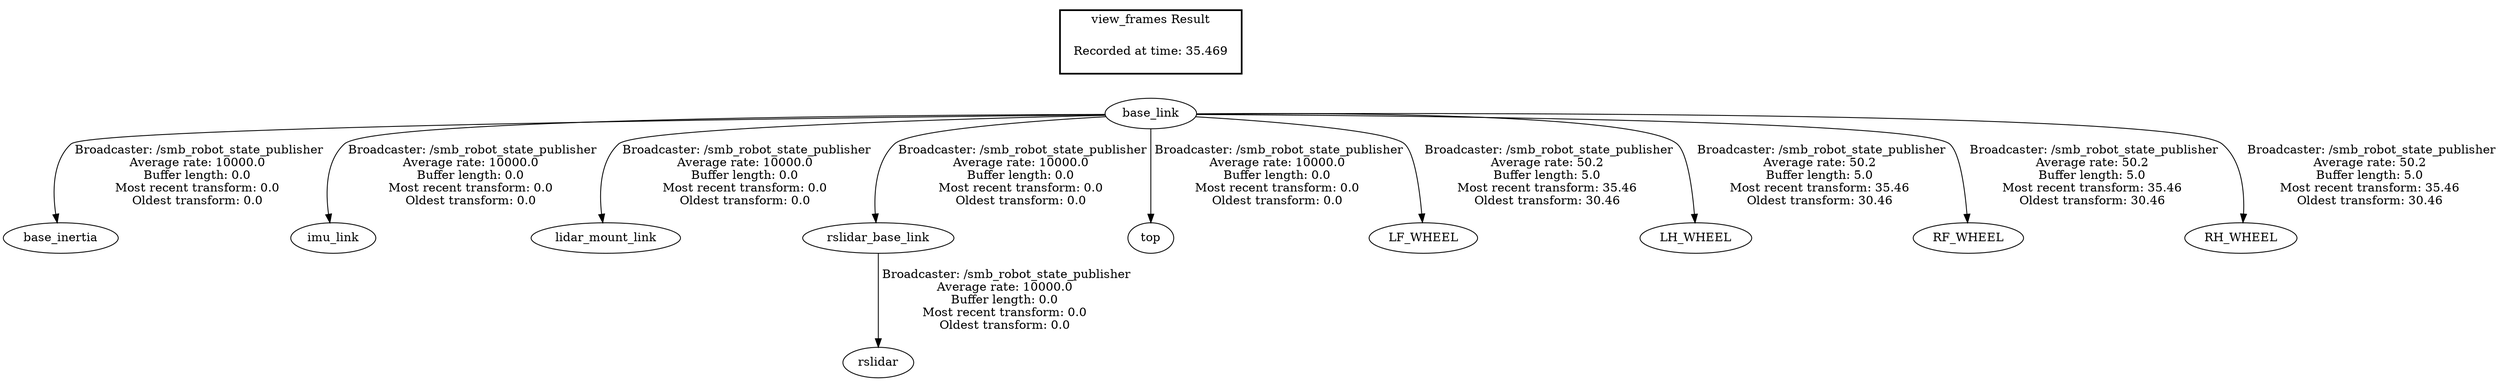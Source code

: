 digraph G {
"base_link" -> "base_inertia"[label=" Broadcaster: /smb_robot_state_publisher\nAverage rate: 10000.0\nBuffer length: 0.0\nMost recent transform: 0.0\nOldest transform: 0.0\n"];
"base_link" -> "imu_link"[label=" Broadcaster: /smb_robot_state_publisher\nAverage rate: 10000.0\nBuffer length: 0.0\nMost recent transform: 0.0\nOldest transform: 0.0\n"];
"base_link" -> "lidar_mount_link"[label=" Broadcaster: /smb_robot_state_publisher\nAverage rate: 10000.0\nBuffer length: 0.0\nMost recent transform: 0.0\nOldest transform: 0.0\n"];
"base_link" -> "rslidar_base_link"[label=" Broadcaster: /smb_robot_state_publisher\nAverage rate: 10000.0\nBuffer length: 0.0\nMost recent transform: 0.0\nOldest transform: 0.0\n"];
"rslidar_base_link" -> "rslidar"[label=" Broadcaster: /smb_robot_state_publisher\nAverage rate: 10000.0\nBuffer length: 0.0\nMost recent transform: 0.0\nOldest transform: 0.0\n"];
"base_link" -> "top"[label=" Broadcaster: /smb_robot_state_publisher\nAverage rate: 10000.0\nBuffer length: 0.0\nMost recent transform: 0.0\nOldest transform: 0.0\n"];
"base_link" -> "LF_WHEEL"[label=" Broadcaster: /smb_robot_state_publisher\nAverage rate: 50.2\nBuffer length: 5.0\nMost recent transform: 35.46\nOldest transform: 30.46\n"];
"base_link" -> "LH_WHEEL"[label=" Broadcaster: /smb_robot_state_publisher\nAverage rate: 50.2\nBuffer length: 5.0\nMost recent transform: 35.46\nOldest transform: 30.46\n"];
"base_link" -> "RF_WHEEL"[label=" Broadcaster: /smb_robot_state_publisher\nAverage rate: 50.2\nBuffer length: 5.0\nMost recent transform: 35.46\nOldest transform: 30.46\n"];
"base_link" -> "RH_WHEEL"[label=" Broadcaster: /smb_robot_state_publisher\nAverage rate: 50.2\nBuffer length: 5.0\nMost recent transform: 35.46\nOldest transform: 30.46\n"];
edge [style=invis];
 subgraph cluster_legend { style=bold; color=black; label ="view_frames Result";
"Recorded at time: 35.469"[ shape=plaintext ] ;
}->"base_link";
}